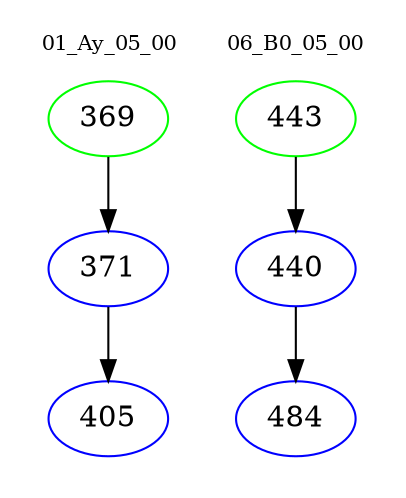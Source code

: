 digraph{
subgraph cluster_0 {
color = white
label = "01_Ay_05_00";
fontsize=10;
T0_369 [label="369", color="green"]
T0_369 -> T0_371 [color="black"]
T0_371 [label="371", color="blue"]
T0_371 -> T0_405 [color="black"]
T0_405 [label="405", color="blue"]
}
subgraph cluster_1 {
color = white
label = "06_B0_05_00";
fontsize=10;
T1_443 [label="443", color="green"]
T1_443 -> T1_440 [color="black"]
T1_440 [label="440", color="blue"]
T1_440 -> T1_484 [color="black"]
T1_484 [label="484", color="blue"]
}
}
